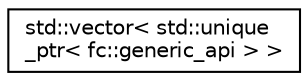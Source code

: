 digraph "Graphical Class Hierarchy"
{
  edge [fontname="Helvetica",fontsize="10",labelfontname="Helvetica",labelfontsize="10"];
  node [fontname="Helvetica",fontsize="10",shape=record];
  rankdir="LR";
  Node0 [label="std::vector\< std::unique\l_ptr\< fc::generic_api \> \>",height=0.2,width=0.4,color="black", fillcolor="white", style="filled",URL="$classstd_1_1vector.html"];
}
